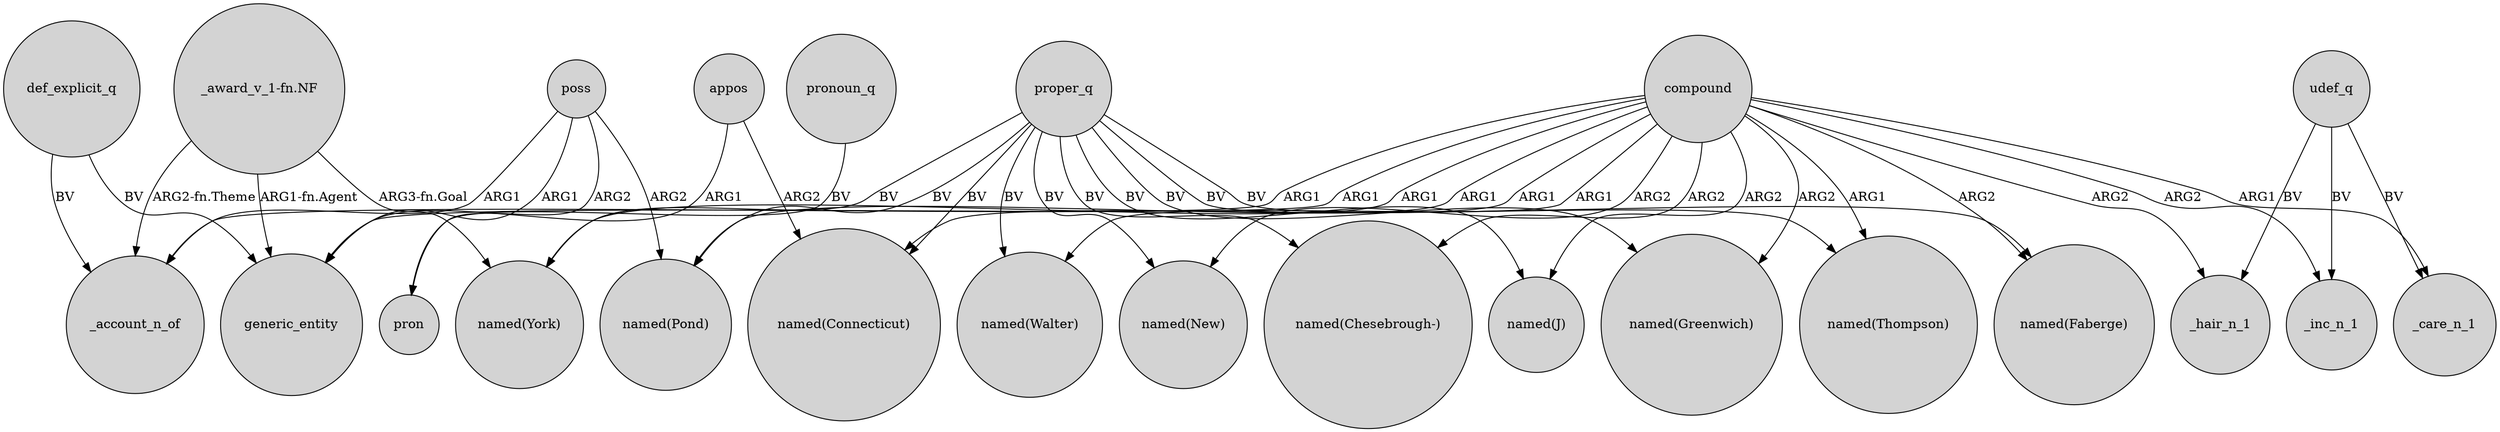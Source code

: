 digraph {
	node [shape=circle style=filled]
	"_award_v_1-fn.NF" -> generic_entity [label="ARG1-fn.Agent"]
	compound -> generic_entity [label=ARG1]
	appos -> "named(Connecticut)" [label=ARG2]
	poss -> generic_entity [label=ARG1]
	udef_q -> _inc_n_1 [label=BV]
	"_award_v_1-fn.NF" -> _account_n_of [label="ARG2-fn.Theme"]
	compound -> "named(New)" [label=ARG2]
	poss -> pron [label=ARG2]
	proper_q -> "named(Walter)" [label=BV]
	compound -> "named(Chesebrough-)" [label=ARG2]
	poss -> "named(Pond)" [label=ARG2]
	proper_q -> "named(Thompson)" [label=BV]
	proper_q -> "named(New)" [label=BV]
	proper_q -> "named(Chesebrough-)" [label=BV]
	udef_q -> _hair_n_1 [label=BV]
	udef_q -> _care_n_1 [label=BV]
	def_explicit_q -> generic_entity [label=BV]
	proper_q -> "named(J)" [label=BV]
	compound -> _account_n_of [label=ARG1]
	compound -> "named(Faberge)" [label=ARG2]
	appos -> generic_entity [label=ARG1]
	proper_q -> "named(Greenwich)" [label=BV]
	poss -> _account_n_of [label=ARG1]
	pronoun_q -> pron [label=BV]
	compound -> "named(Thompson)" [label=ARG1]
	compound -> "named(York)" [label=ARG1]
	compound -> "named(Greenwich)" [label=ARG2]
	"_award_v_1-fn.NF" -> "named(York)" [label="ARG3-fn.Goal"]
	def_explicit_q -> _account_n_of [label=BV]
	proper_q -> "named(Faberge)" [label=BV]
	proper_q -> "named(Pond)" [label=BV]
	compound -> "named(Walter)" [label=ARG1]
	compound -> "named(Pond)" [label=ARG1]
	compound -> "named(J)" [label=ARG2]
	compound -> _care_n_1 [label=ARG1]
	proper_q -> "named(Connecticut)" [label=BV]
	proper_q -> "named(York)" [label=BV]
	compound -> _inc_n_1 [label=ARG2]
	compound -> "named(Connecticut)" [label=ARG1]
	compound -> _hair_n_1 [label=ARG2]
}
